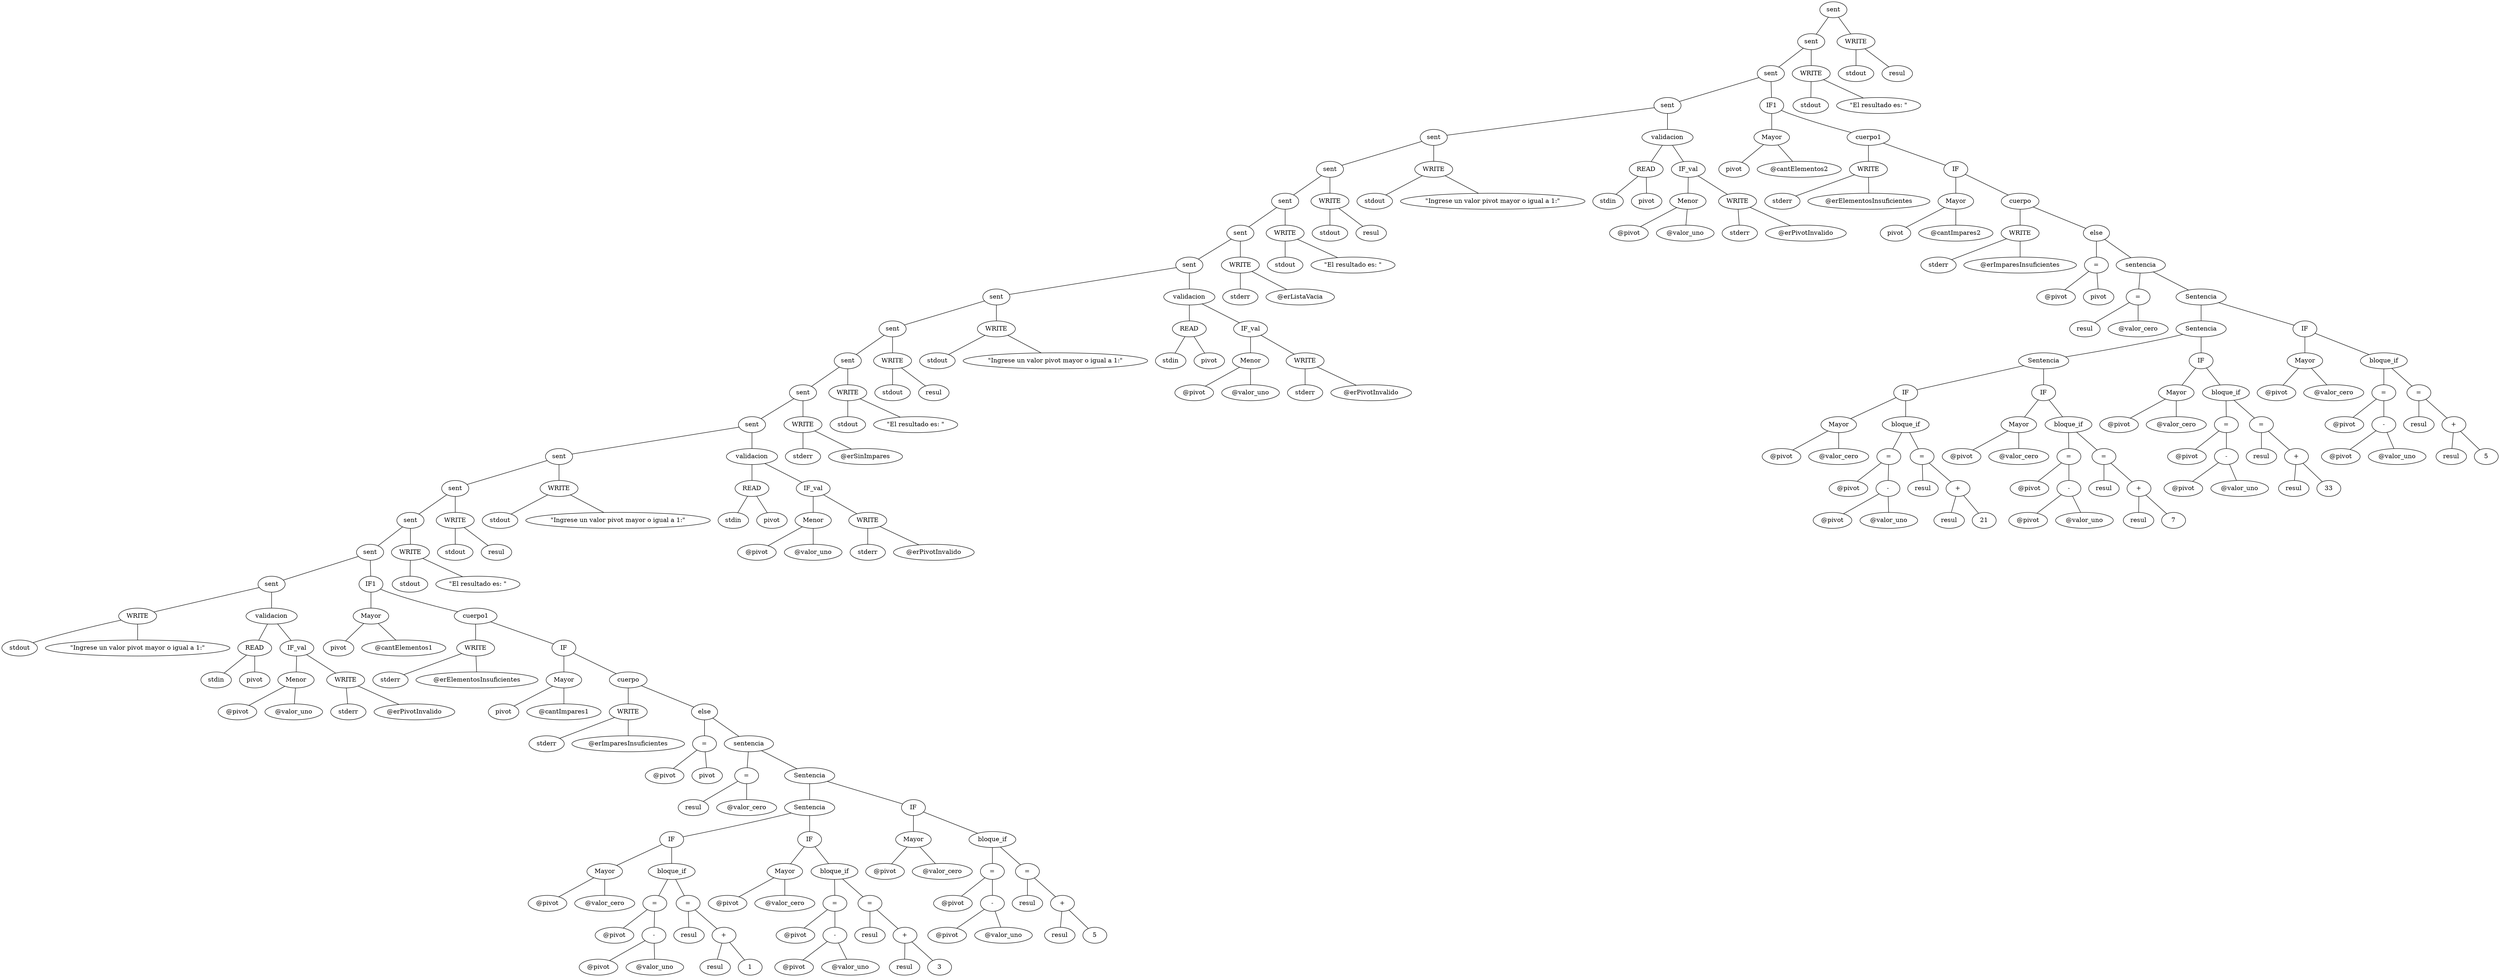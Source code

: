 graph g{
	0[label=<sent>]
	1[label=<sent>]
	260[label=<WRITE>]
	0--1
	0--260
	1[label=<sent>]
	2[label=<sent>]
	257[label=<WRITE>]
	1--2
	1--257
	2[label=<sent>]
	3[label=<sent>]
	170[label=<IF1>]
	2--3
	2--170
	3[label=<sent>]
	4[label=<sent>]
	159[label=<validacion>]
	3--4
	3--159
	4[label=<sent>]
	5[label=<sent>]
	156[label=<WRITE>]
	4--5
	4--156
	5[label=<sent>]
	6[label=<sent>]
	153[label=<WRITE>]
	5--6
	5--153
	6[label=<sent>]
	7[label=<sent>]
	150[label=<WRITE>]
	6--7
	6--150
	7[label=<sent>]
	8[label=<sent>]
	147[label=<WRITE>]
	7--8
	7--147
	8[label=<sent>]
	9[label=<sent>]
	136[label=<validacion>]
	8--9
	8--136
	9[label=<sent>]
	10[label=<sent>]
	133[label=<WRITE>]
	9--10
	9--133
	10[label=<sent>]
	11[label=<sent>]
	130[label=<WRITE>]
	10--11
	10--130
	11[label=<sent>]
	12[label=<sent>]
	127[label=<WRITE>]
	11--12
	11--127
	12[label=<sent>]
	13[label=<sent>]
	124[label=<WRITE>]
	12--13
	12--124
	13[label=<sent>]
	14[label=<sent>]
	113[label=<validacion>]
	13--14
	13--113
	14[label=<sent>]
	15[label=<sent>]
	110[label=<WRITE>]
	14--15
	14--110
	15[label=<sent>]
	16[label=<sent>]
	107[label=<WRITE>]
	15--16
	15--107
	16[label=<sent>]
	17[label=<sent>]
	104[label=<WRITE>]
	16--17
	16--104
	17[label=<sent>]
	18[label=<sent>]
	33[label=<IF1>]
	17--18
	17--33
	18[label=<sent>]
	19[label=<WRITE>]
	22[label=<validacion>]
	18--19
	18--22
	19[label=<WRITE>]
	20[label=<stdout>]
	21[label=<"Ingrese un valor pivot mayor o igual a 1:">]
	19--20
	19--21
	22[label=<validacion>]
	23[label=<READ>]
	26[label=<IF_val>]
	22--23
	22--26
	23[label=<READ>]
	24[label=<stdin>]
	25[label=<pivot>]
	23--24
	23--25
	26[label=<IF_val>]
	27[label=<Menor>]
	30[label=<WRITE>]
	26--27
	26--30
	27[label=<Menor>]
	28[label=<@pivot>]
	29[label=<@valor_uno>]
	27--28
	27--29
	30[label=<WRITE>]
	31[label=<stderr>]
	32[label=<@erPivotInvalido>]
	30--31
	30--32
	33[label=<IF1>]
	34[label=<Mayor>]
	37[label=<cuerpo1>]
	33--34
	33--37
	34[label=<Mayor>]
	35[label=<pivot>]
	36[label=<@cantElementos1>]
	34--35
	34--36
	37[label=<cuerpo1>]
	38[label=<WRITE>]
	41[label=<IF>]
	37--38
	37--41
	38[label=<WRITE>]
	39[label=<stderr>]
	40[label=<@erElementosInsuficientes>]
	38--39
	38--40
	41[label=<IF>]
	42[label=<Mayor>]
	45[label=<cuerpo>]
	41--42
	41--45
	42[label=<Mayor>]
	43[label=<pivot>]
	44[label=<@cantImpares1>]
	42--43
	42--44
	45[label=<cuerpo>]
	46[label=<WRITE>]
	49[label=<else>]
	45--46
	45--49
	46[label=<WRITE>]
	47[label=<stderr>]
	48[label=<@erImparesInsuficientes>]
	46--47
	46--48
	49[label=<else>]
	50[label=<=>]
	53[label=<sentencia>]
	49--50
	49--53
	50[label=<=>]
	51[label=<@pivot>]
	52[label=<pivot>]
	50--51
	50--52
	53[label=<sentencia>]
	54[label=<=>]
	57[label=<Sentencia>]
	53--54
	53--57
	54[label=<=>]
	55[label=<resul>]
	56[label=<@valor_cero>]
	54--55
	54--56
	57[label=<Sentencia>]
	58[label=<Sentencia>]
	89[label=<IF>]
	57--58
	57--89
	58[label=<Sentencia>]
	59[label=<IF>]
	74[label=<IF>]
	58--59
	58--74
	59[label=<IF>]
	60[label=<Mayor>]
	63[label=<bloque_if>]
	59--60
	59--63
	60[label=<Mayor>]
	61[label=<@pivot>]
	62[label=<@valor_cero>]
	60--61
	60--62
	63[label=<bloque_if>]
	64[label=<=>]
	69[label=<=>]
	63--64
	63--69
	64[label=<=>]
	65[label=<@pivot>]
	66[label=<->]
	64--65
	64--66
	66[label=<->]
	67[label=<@pivot>]
	68[label=<@valor_uno>]
	66--67
	66--68
	69[label=<=>]
	70[label=<resul>]
	71[label=<+>]
	69--70
	69--71
	71[label=<+>]
	72[label=<resul>]
	73[label=<1>]
	71--72
	71--73
	74[label=<IF>]
	75[label=<Mayor>]
	78[label=<bloque_if>]
	74--75
	74--78
	75[label=<Mayor>]
	76[label=<@pivot>]
	77[label=<@valor_cero>]
	75--76
	75--77
	78[label=<bloque_if>]
	79[label=<=>]
	84[label=<=>]
	78--79
	78--84
	79[label=<=>]
	80[label=<@pivot>]
	81[label=<->]
	79--80
	79--81
	81[label=<->]
	82[label=<@pivot>]
	83[label=<@valor_uno>]
	81--82
	81--83
	84[label=<=>]
	85[label=<resul>]
	86[label=<+>]
	84--85
	84--86
	86[label=<+>]
	87[label=<resul>]
	88[label=<3>]
	86--87
	86--88
	89[label=<IF>]
	90[label=<Mayor>]
	93[label=<bloque_if>]
	89--90
	89--93
	90[label=<Mayor>]
	91[label=<@pivot>]
	92[label=<@valor_cero>]
	90--91
	90--92
	93[label=<bloque_if>]
	94[label=<=>]
	99[label=<=>]
	93--94
	93--99
	94[label=<=>]
	95[label=<@pivot>]
	96[label=<->]
	94--95
	94--96
	96[label=<->]
	97[label=<@pivot>]
	98[label=<@valor_uno>]
	96--97
	96--98
	99[label=<=>]
	100[label=<resul>]
	101[label=<+>]
	99--100
	99--101
	101[label=<+>]
	102[label=<resul>]
	103[label=<5>]
	101--102
	101--103
	104[label=<WRITE>]
	105[label=<stdout>]
	106[label=<"El resultado es: ">]
	104--105
	104--106
	107[label=<WRITE>]
	108[label=<stdout>]
	109[label=<resul>]
	107--108
	107--109
	110[label=<WRITE>]
	111[label=<stdout>]
	112[label=<"Ingrese un valor pivot mayor o igual a 1:">]
	110--111
	110--112
	113[label=<validacion>]
	114[label=<READ>]
	117[label=<IF_val>]
	113--114
	113--117
	114[label=<READ>]
	115[label=<stdin>]
	116[label=<pivot>]
	114--115
	114--116
	117[label=<IF_val>]
	118[label=<Menor>]
	121[label=<WRITE>]
	117--118
	117--121
	118[label=<Menor>]
	119[label=<@pivot>]
	120[label=<@valor_uno>]
	118--119
	118--120
	121[label=<WRITE>]
	122[label=<stderr>]
	123[label=<@erPivotInvalido>]
	121--122
	121--123
	124[label=<WRITE>]
	125[label=<stderr>]
	126[label=<@erSinImpares>]
	124--125
	124--126
	127[label=<WRITE>]
	128[label=<stdout>]
	129[label=<"El resultado es: ">]
	127--128
	127--129
	130[label=<WRITE>]
	131[label=<stdout>]
	132[label=<resul>]
	130--131
	130--132
	133[label=<WRITE>]
	134[label=<stdout>]
	135[label=<"Ingrese un valor pivot mayor o igual a 1:">]
	133--134
	133--135
	136[label=<validacion>]
	137[label=<READ>]
	140[label=<IF_val>]
	136--137
	136--140
	137[label=<READ>]
	138[label=<stdin>]
	139[label=<pivot>]
	137--138
	137--139
	140[label=<IF_val>]
	141[label=<Menor>]
	144[label=<WRITE>]
	140--141
	140--144
	141[label=<Menor>]
	142[label=<@pivot>]
	143[label=<@valor_uno>]
	141--142
	141--143
	144[label=<WRITE>]
	145[label=<stderr>]
	146[label=<@erPivotInvalido>]
	144--145
	144--146
	147[label=<WRITE>]
	148[label=<stderr>]
	149[label=<@erListaVacia>]
	147--148
	147--149
	150[label=<WRITE>]
	151[label=<stdout>]
	152[label=<"El resultado es: ">]
	150--151
	150--152
	153[label=<WRITE>]
	154[label=<stdout>]
	155[label=<resul>]
	153--154
	153--155
	156[label=<WRITE>]
	157[label=<stdout>]
	158[label=<"Ingrese un valor pivot mayor o igual a 1:">]
	156--157
	156--158
	159[label=<validacion>]
	160[label=<READ>]
	163[label=<IF_val>]
	159--160
	159--163
	160[label=<READ>]
	161[label=<stdin>]
	162[label=<pivot>]
	160--161
	160--162
	163[label=<IF_val>]
	164[label=<Menor>]
	167[label=<WRITE>]
	163--164
	163--167
	164[label=<Menor>]
	165[label=<@pivot>]
	166[label=<@valor_uno>]
	164--165
	164--166
	167[label=<WRITE>]
	168[label=<stderr>]
	169[label=<@erPivotInvalido>]
	167--168
	167--169
	170[label=<IF1>]
	171[label=<Mayor>]
	174[label=<cuerpo1>]
	170--171
	170--174
	171[label=<Mayor>]
	172[label=<pivot>]
	173[label=<@cantElementos2>]
	171--172
	171--173
	174[label=<cuerpo1>]
	175[label=<WRITE>]
	178[label=<IF>]
	174--175
	174--178
	175[label=<WRITE>]
	176[label=<stderr>]
	177[label=<@erElementosInsuficientes>]
	175--176
	175--177
	178[label=<IF>]
	179[label=<Mayor>]
	182[label=<cuerpo>]
	178--179
	178--182
	179[label=<Mayor>]
	180[label=<pivot>]
	181[label=<@cantImpares2>]
	179--180
	179--181
	182[label=<cuerpo>]
	183[label=<WRITE>]
	186[label=<else>]
	182--183
	182--186
	183[label=<WRITE>]
	184[label=<stderr>]
	185[label=<@erImparesInsuficientes>]
	183--184
	183--185
	186[label=<else>]
	187[label=<=>]
	190[label=<sentencia>]
	186--187
	186--190
	187[label=<=>]
	188[label=<@pivot>]
	189[label=<pivot>]
	187--188
	187--189
	190[label=<sentencia>]
	191[label=<=>]
	194[label=<Sentencia>]
	190--191
	190--194
	191[label=<=>]
	192[label=<resul>]
	193[label=<@valor_cero>]
	191--192
	191--193
	194[label=<Sentencia>]
	195[label=<Sentencia>]
	242[label=<IF>]
	194--195
	194--242
	195[label=<Sentencia>]
	196[label=<Sentencia>]
	227[label=<IF>]
	195--196
	195--227
	196[label=<Sentencia>]
	197[label=<IF>]
	212[label=<IF>]
	196--197
	196--212
	197[label=<IF>]
	198[label=<Mayor>]
	201[label=<bloque_if>]
	197--198
	197--201
	198[label=<Mayor>]
	199[label=<@pivot>]
	200[label=<@valor_cero>]
	198--199
	198--200
	201[label=<bloque_if>]
	202[label=<=>]
	207[label=<=>]
	201--202
	201--207
	202[label=<=>]
	203[label=<@pivot>]
	204[label=<->]
	202--203
	202--204
	204[label=<->]
	205[label=<@pivot>]
	206[label=<@valor_uno>]
	204--205
	204--206
	207[label=<=>]
	208[label=<resul>]
	209[label=<+>]
	207--208
	207--209
	209[label=<+>]
	210[label=<resul>]
	211[label=<21>]
	209--210
	209--211
	212[label=<IF>]
	213[label=<Mayor>]
	216[label=<bloque_if>]
	212--213
	212--216
	213[label=<Mayor>]
	214[label=<@pivot>]
	215[label=<@valor_cero>]
	213--214
	213--215
	216[label=<bloque_if>]
	217[label=<=>]
	222[label=<=>]
	216--217
	216--222
	217[label=<=>]
	218[label=<@pivot>]
	219[label=<->]
	217--218
	217--219
	219[label=<->]
	220[label=<@pivot>]
	221[label=<@valor_uno>]
	219--220
	219--221
	222[label=<=>]
	223[label=<resul>]
	224[label=<+>]
	222--223
	222--224
	224[label=<+>]
	225[label=<resul>]
	226[label=<7>]
	224--225
	224--226
	227[label=<IF>]
	228[label=<Mayor>]
	231[label=<bloque_if>]
	227--228
	227--231
	228[label=<Mayor>]
	229[label=<@pivot>]
	230[label=<@valor_cero>]
	228--229
	228--230
	231[label=<bloque_if>]
	232[label=<=>]
	237[label=<=>]
	231--232
	231--237
	232[label=<=>]
	233[label=<@pivot>]
	234[label=<->]
	232--233
	232--234
	234[label=<->]
	235[label=<@pivot>]
	236[label=<@valor_uno>]
	234--235
	234--236
	237[label=<=>]
	238[label=<resul>]
	239[label=<+>]
	237--238
	237--239
	239[label=<+>]
	240[label=<resul>]
	241[label=<33>]
	239--240
	239--241
	242[label=<IF>]
	243[label=<Mayor>]
	246[label=<bloque_if>]
	242--243
	242--246
	243[label=<Mayor>]
	244[label=<@pivot>]
	245[label=<@valor_cero>]
	243--244
	243--245
	246[label=<bloque_if>]
	247[label=<=>]
	252[label=<=>]
	246--247
	246--252
	247[label=<=>]
	248[label=<@pivot>]
	249[label=<->]
	247--248
	247--249
	249[label=<->]
	250[label=<@pivot>]
	251[label=<@valor_uno>]
	249--250
	249--251
	252[label=<=>]
	253[label=<resul>]
	254[label=<+>]
	252--253
	252--254
	254[label=<+>]
	255[label=<resul>]
	256[label=<5>]
	254--255
	254--256
	257[label=<WRITE>]
	258[label=<stdout>]
	259[label=<"El resultado es: ">]
	257--258
	257--259
	260[label=<WRITE>]
	261[label=<stdout>]
	262[label=<resul>]
	260--261
	260--262
}
